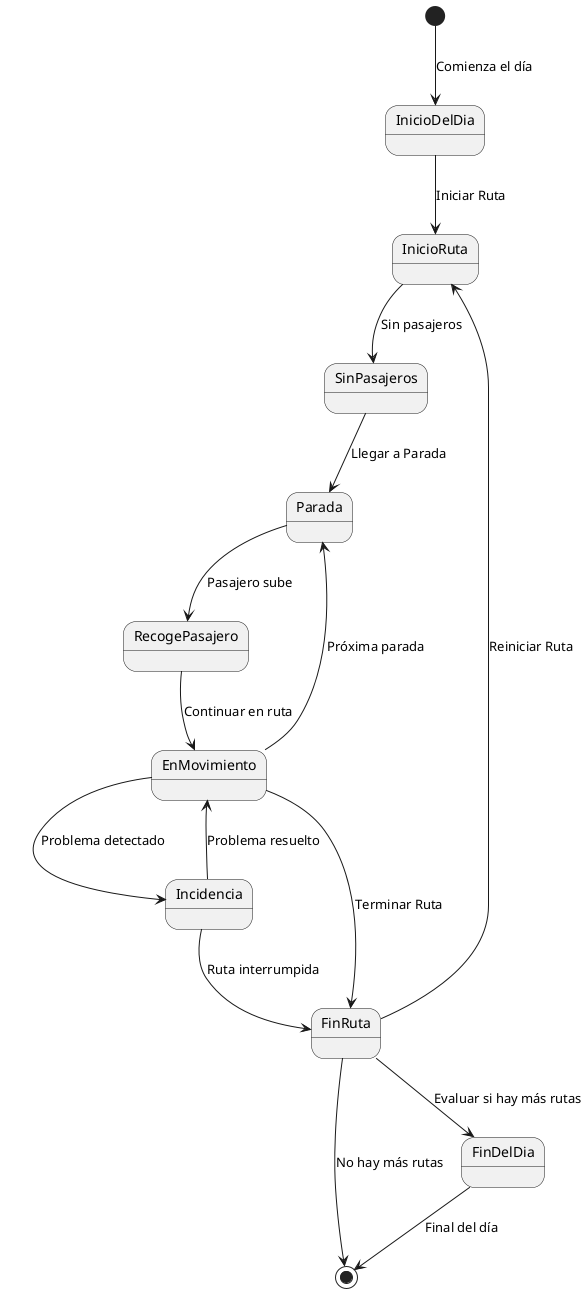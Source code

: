 @startuml
[*] --> InicioDelDia : Comienza el día

InicioDelDia --> InicioRuta : Iniciar Ruta

InicioRuta --> SinPasajeros : Sin pasajeros
SinPasajeros --> Parada : Llegar a Parada
Parada --> RecogePasajero : Pasajero sube
RecogePasajero --> EnMovimiento : Continuar en ruta
EnMovimiento --> Parada : Próxima parada

EnMovimiento --> Incidencia : Problema detectado
Incidencia --> FinRuta : Ruta interrumpida
Incidencia --> EnMovimiento : Problema resuelto

EnMovimiento --> FinRuta : Terminar Ruta
FinRuta --> [*] : No hay más rutas
FinRuta --> InicioRuta : Reiniciar Ruta

FinRuta --> FinDelDia : Evaluar si hay más rutas
FinDelDia --> [*] : Final del día
@enduml
